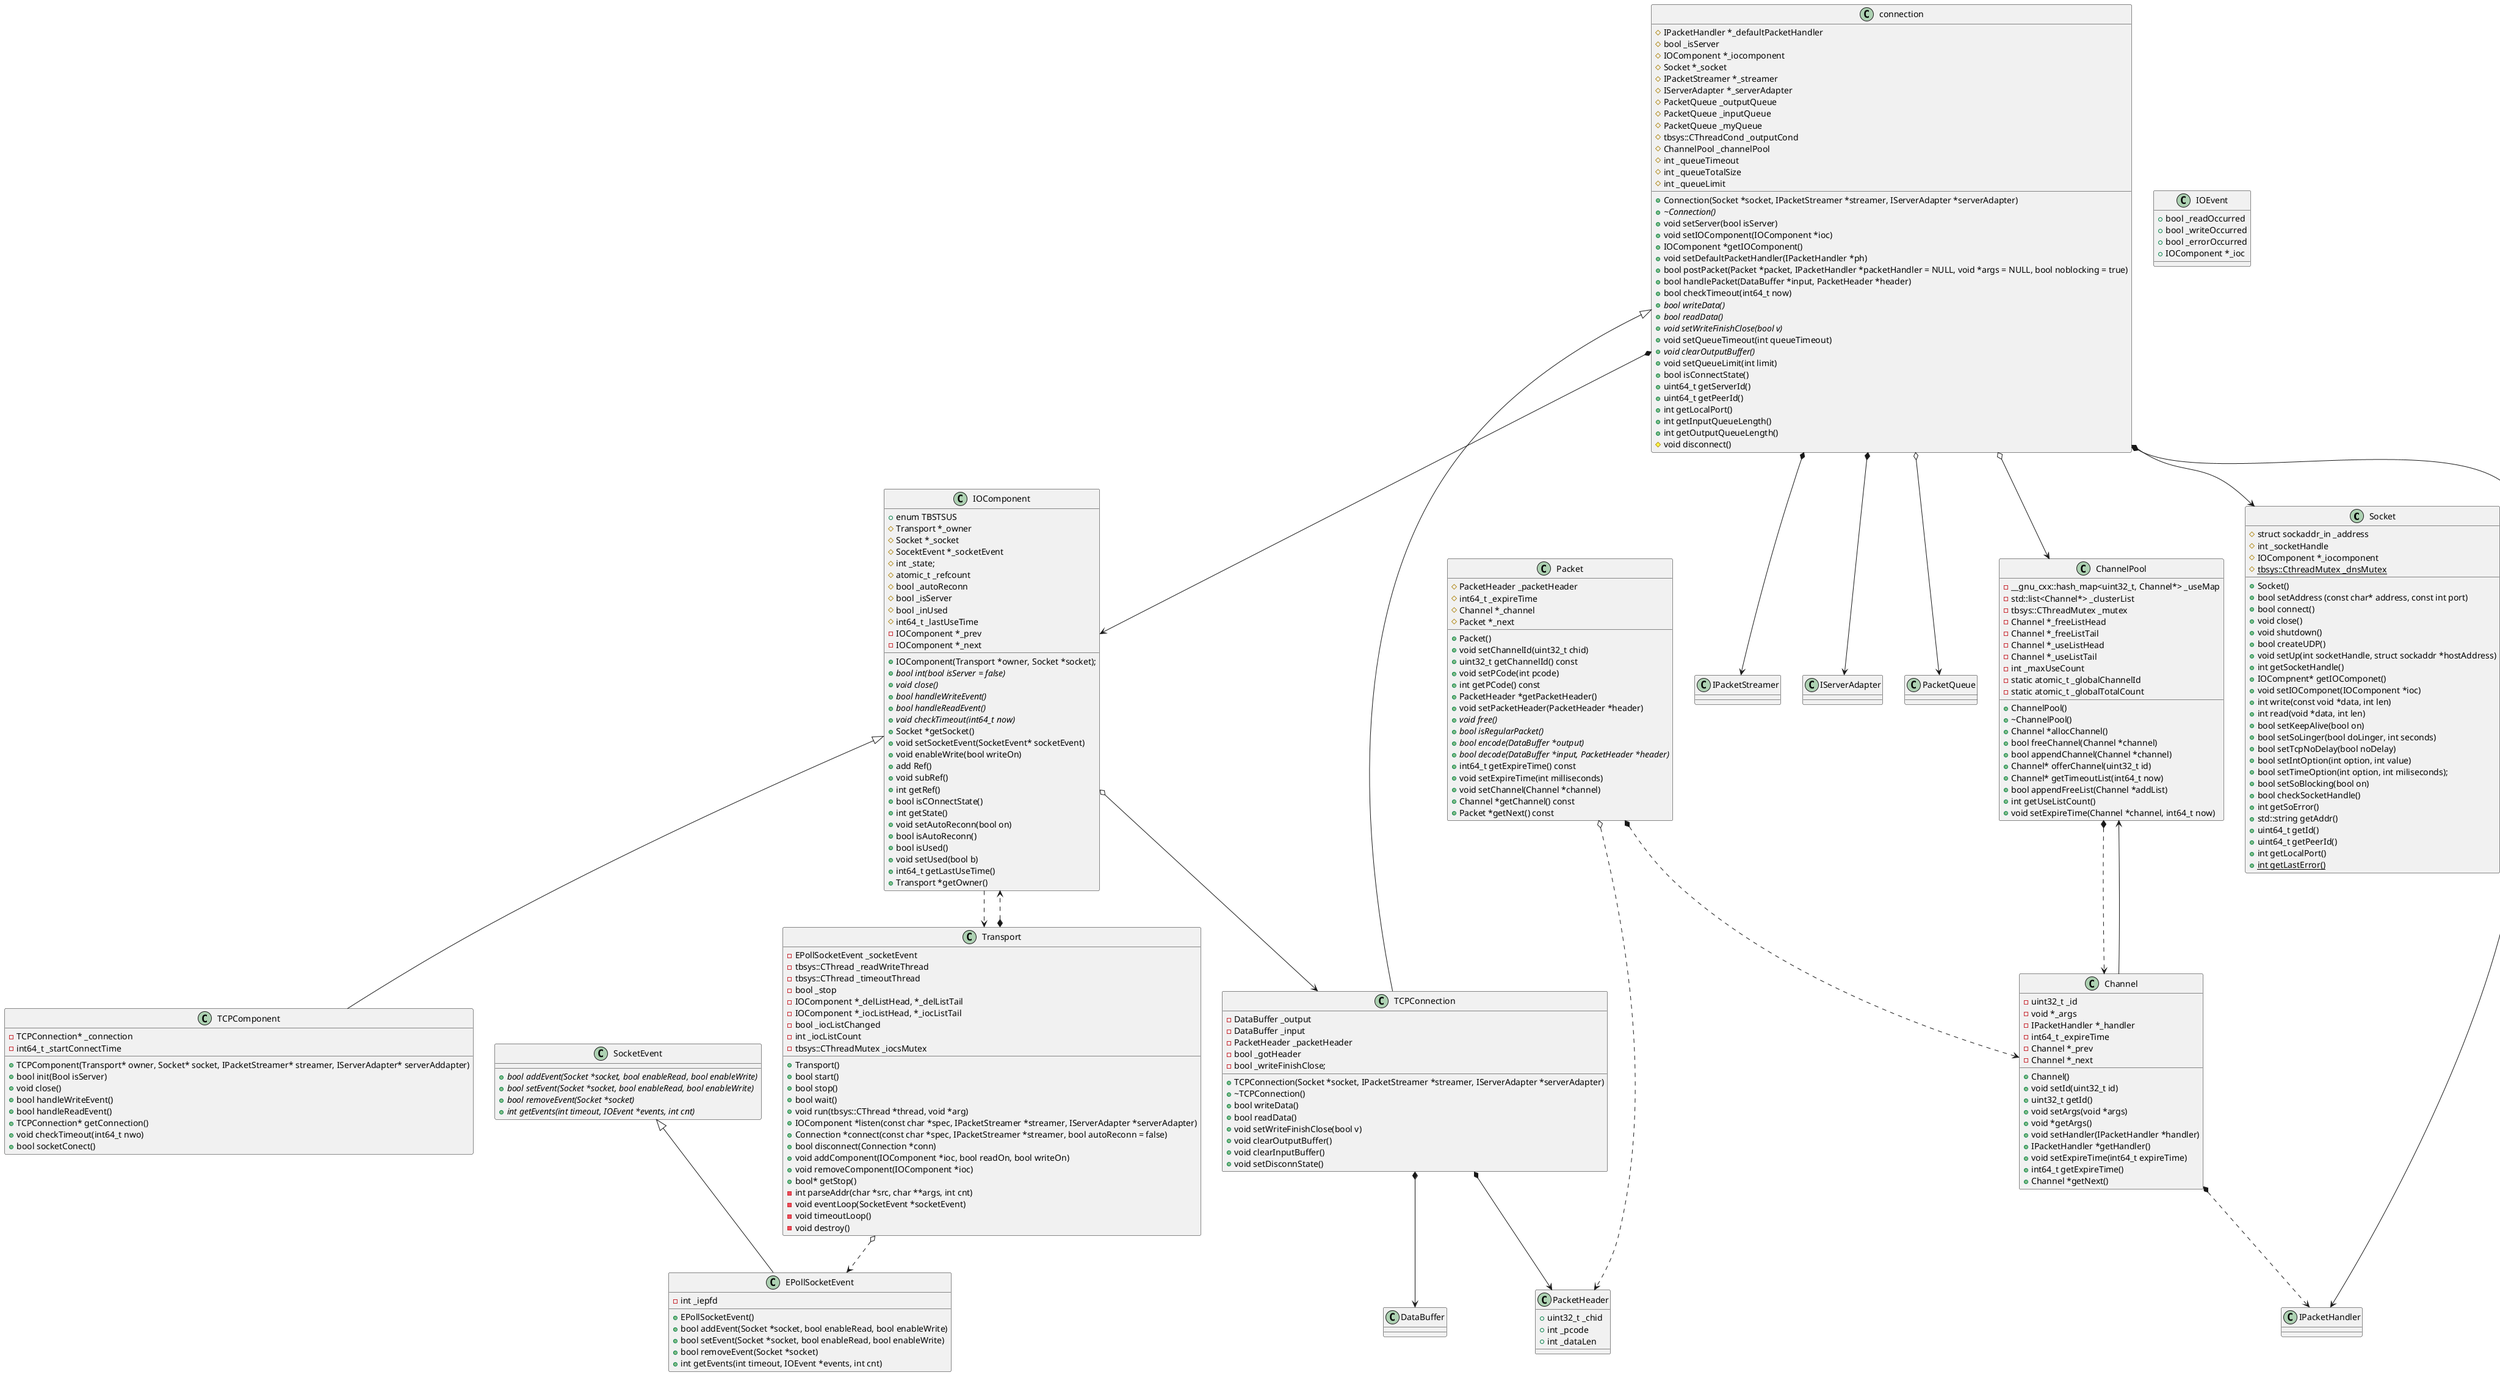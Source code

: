 @startuml
class Socket {
    + Socket()
    + bool setAddress (const char* address, const int port)
    + bool connect()
    + void close()
    + void shutdown()
    + bool createUDP()
    + void setUp(int socketHandle, struct sockaddr *hostAddress)
    + int getSocketHandle()
    + IOCompnent* getIOComponet()
    + void setIOComponet(IOComponent *ioc)
    + int write(const void *data, int len)
    + int read(void *data, int len)
    + bool setKeepAlive(bool on)
    + bool setSoLinger(bool doLinger, int seconds)
    + bool setTcpNoDelay(bool noDelay)
    + bool setIntOption(int option, int value)
    + bool setTimeOption(int option, int miliseconds);
    + bool setSoBlocking(bool on)
    + bool checkSocketHandle()
    + int getSoError()
    + std::string getAddr()
    + uint64_t getId()
    + uint64_t getPeerId()
    + int getLocalPort()
    + {static} int getLastError()
    # struct sockaddr_in _address
    # int _socketHandle
    # IOComponent *_iocomponent
    # {static} tbsys::CthreadMutex _dnsMutex
}

class IOEvent {
    + bool _readOccurred
    + bool _writeOccurred
    + bool _errorOccurred
    + IOComponent *_ioc
}

class SocketEvent {
    + {abstract}  bool addEvent(Socket *socket, bool enableRead, bool enableWrite)
    + {abstract}  bool setEvent(Socket *socket, bool enableRead, bool enableWrite)
    + {abstract}  bool removeEvent(Socket *socket)
    + {abstract}  int getEvents(int timeout, IOEvent *events, int cnt)
}

class EPollSocketEvent {
    + EPollSocketEvent()
    + bool addEvent(Socket *socket, bool enableRead, bool enableWrite)
    + bool setEvent(Socket *socket, bool enableRead, bool enableWrite)
    + bool removeEvent(Socket *socket)
    + int getEvents(int timeout, IOEvent *events, int cnt)
    - int _iepfd
}

SocketEvent <|-- EPollSocketEvent


IOComponent ..> Transport
class IOComponent {
    + enum TBSTSUS
    + IOComponent(Transport *owner, Socket *socket);
    + {abstract} bool int(bool isServer = false)
    + {abstract} void close()
    + {abstract} bool handleWriteEvent()
    + {abstract} bool handleReadEvent()
    + {abstract} void checkTimeout(int64_t now)
    + Socket *getSocket()
    + void setSocketEvent(SocketEvent* socketEvent)
    + void enableWrite(bool writeOn)
    + add Ref()
    + void subRef()
    + int getRef()
    + bool isCOnnectState()
    + int getState()
    + void setAutoReconn(bool on)
    + bool isAutoReconn()
    + bool isUsed()
    + void setUsed(bool b)
    + int64_t getLastUseTime()
    + Transport *getOwner()
    # Transport *_owner
    # Socket *_socket
    # SocektEvent *_socketEvent
    # int _state;
    # atomic_t _refcount
    # bool _autoReconn
    # bool _isServer
    # bool _inUsed
    # int64_t _lastUseTime
    - IOComponent *_prev
    - IOComponent *_next
}

IOComponent <|-- TCPComponent
IOComponent o--> TCPConnection
class TCPComponent {
    + TCPComponent(Transport* owner, Socket* socket, IPacketStreamer* streamer, IServerAdapter* serverAddapter)
    + bool init(Bool isServer)
    + void close()
    + bool handleWriteEvent()
    + bool handleReadEvent()
    + TCPConnection* getConnection()
    + void checkTimeout(int64_t nwo)
    + bool socketConect()
    - TCPConnection* _connection
    - int64_t _startConnectTime
}

connection<|--TCPConnection 
TCPConnection *-->DataBuffer
TCPConnection *-->PacketHeader
class TCPConnection {
    + TCPConnection(Socket *socket, IPacketStreamer *streamer, IServerAdapter *serverAdapter)
    + ~TCPConnection()
    + bool writeData()
    + bool readData()
    + void setWriteFinishClose(bool v)
    + void clearOutputBuffer()
    + void clearInputBuffer()
    + void setDisconnState()

	- DataBuffer _output
	- DataBuffer _input
	- PacketHeader _packetHeader
	- bool _gotHeader
	- bool _writeFinishClose;

}

connection *--> IPacketHandler
connection *--> IOComponent
connection *--> Socket
connection *--> IPacketStreamer
connection *--> IServerAdapter
connection o--> PacketQueue
connection o--> ChannelPool
class connection {
    + Connection(Socket *socket, IPacketStreamer *streamer, IServerAdapter *serverAdapter)
    + {abstract} ~Connection()
    + void setServer(bool isServer)
    + void setIOComponent(IOComponent *ioc)
    + IOComponent *getIOComponent()
    + void setDefaultPacketHandler(IPacketHandler *ph)
    + bool postPacket(Packet *packet, IPacketHandler *packetHandler = NULL, void *args = NULL, bool noblocking = true)
    + bool handlePacket(DataBuffer *input, PacketHeader *header)
    + bool checkTimeout(int64_t now)
    + {abstract} bool writeData()
    + {abstract} bool readData()
    + {abstract} void setWriteFinishClose(bool v)
    + void setQueueTimeout(int queueTimeout)
    + {abstract} void clearOutputBuffer()
    + void setQueueLimit(int limit)
    + bool isConnectState()
    + uint64_t getServerId()
    + uint64_t getPeerId()
    + int getLocalPort()
    + int getInputQueueLength()
    + int getOutputQueueLength()
    # void disconnect()

	# IPacketHandler *_defaultPacketHandler
    # bool _isServer
    # IOComponent *_iocomponent
    # Socket *_socket
    # IPacketStreamer *_streamer
    # IServerAdapter *_serverAdapter
    # PacketQueue _outputQueue
    # PacketQueue _inputQueue
    # PacketQueue _myQueue
    # tbsys::CThreadCond _outputCond
    # ChannelPool _channelPool
    # int _queueTimeout
    # int _queueTotalSize
    # int _queueLimit
}

class PacketHeader {
    + uint32_t _chid
    + int _pcode
    + int _dataLen
}

Packet o..>PacketHeader
Packet *..>Channel
class Packet {
    + Packet()
    + void setChannelId(uint32_t chid)
    + uint32_t getChannelId() const
    + void setPCode(int pcode)
    + int getPCode() const
    + PacketHeader *getPacketHeader()
    + void setPacketHeader(PacketHeader *header)
    + {abstract} void free()
    + {abstract} bool isRegularPacket()
    + {abstract} bool encode(DataBuffer *output)
    + {abstract} bool decode(DataBuffer *input, PacketHeader *header)
    + int64_t getExpireTime() const
    + void setExpireTime(int milliseconds)
    + void setChannel(Channel *channel)
    + Channel *getChannel() const
    + Packet *getNext() const

    # PacketHeader _packetHeader
    # int64_t _expireTime
    # Channel *_channel
    # Packet *_next
}

Channel *..> IPacketHandler
Channel --> ChannelPool
class Channel {
    + Channel()
    + void setId(uint32_t id)
    + uint32_t getId()
    + void setArgs(void *args)
    + void *getArgs()
    + void setHandler(IPacketHandler *handler)
    + IPacketHandler *getHandler()
    + void setExpireTime(int64_t expireTime)
    + int64_t getExpireTime()
    + Channel *getNext()
    - uint32_t _id
    - void *_args
    - IPacketHandler *_handler
    - int64_t _expireTime
    - Channel *_prev
    - Channel *_next
}

ChannelPool *..> Channel
class ChannelPool {
    + ChannelPool()
    + ~ChannelPool()
    + Channel *allocChannel()
    + bool freeChannel(Channel *channel)
    + bool appendChannel(Channel *channel)
    + Channel* offerChannel(uint32_t id)
    + Channel* getTimeoutList(int64_t now)
    + bool appendFreeList(Channel *addList)
    + int getUseListCount()
    + void setExpireTime(Channel *channel, int64_t now)
    - __gnu_cxx::hash_map<uint32_t, Channel*> _useMap
    - std::list<Channel*> _clusterList
    - tbsys::CThreadMutex _mutex
    - Channel *_freeListHead
    - Channel *_freeListTail
    - Channel *_useListHead
    - Channel *_useListTail
    - int _maxUseCount
    - static atomic_t _globalChannelId
    - static atomic_t _globalTotalCount
}

Transport o..> EPollSocketEvent 
Transport *..> IOComponent
class Transport {
     + Transport()
     + bool start()
     + bool stop()
     + bool wait()
     + void run(tbsys::CThread *thread, void *arg)
     + IOComponent *listen(const char *spec, IPacketStreamer *streamer, IServerAdapter *serverAdapter)
     + Connection *connect(const char *spec, IPacketStreamer *streamer, bool autoReconn = false)
     + bool disconnect(Connection *conn)
     + void addComponent(IOComponent *ioc, bool readOn, bool writeOn)
     + void removeComponent(IOComponent *ioc)
     + bool* getStop()
     - int parseAddr(char *src, char **args, int cnt)
     - void eventLoop(SocketEvent *socketEvent)
     - void timeoutLoop()
     - void destroy()

     - EPollSocketEvent _socketEvent
     - tbsys::CThread _readWriteThread
     - tbsys::CThread _timeoutThread
     - bool _stop
     - IOComponent *_delListHead, *_delListTail
     - IOComponent *_iocListHead, *_iocListTail
     - bool _iocListChanged
     - int _iocListCount
     - tbsys::CThreadMutex _iocsMutex
}


@enduml


